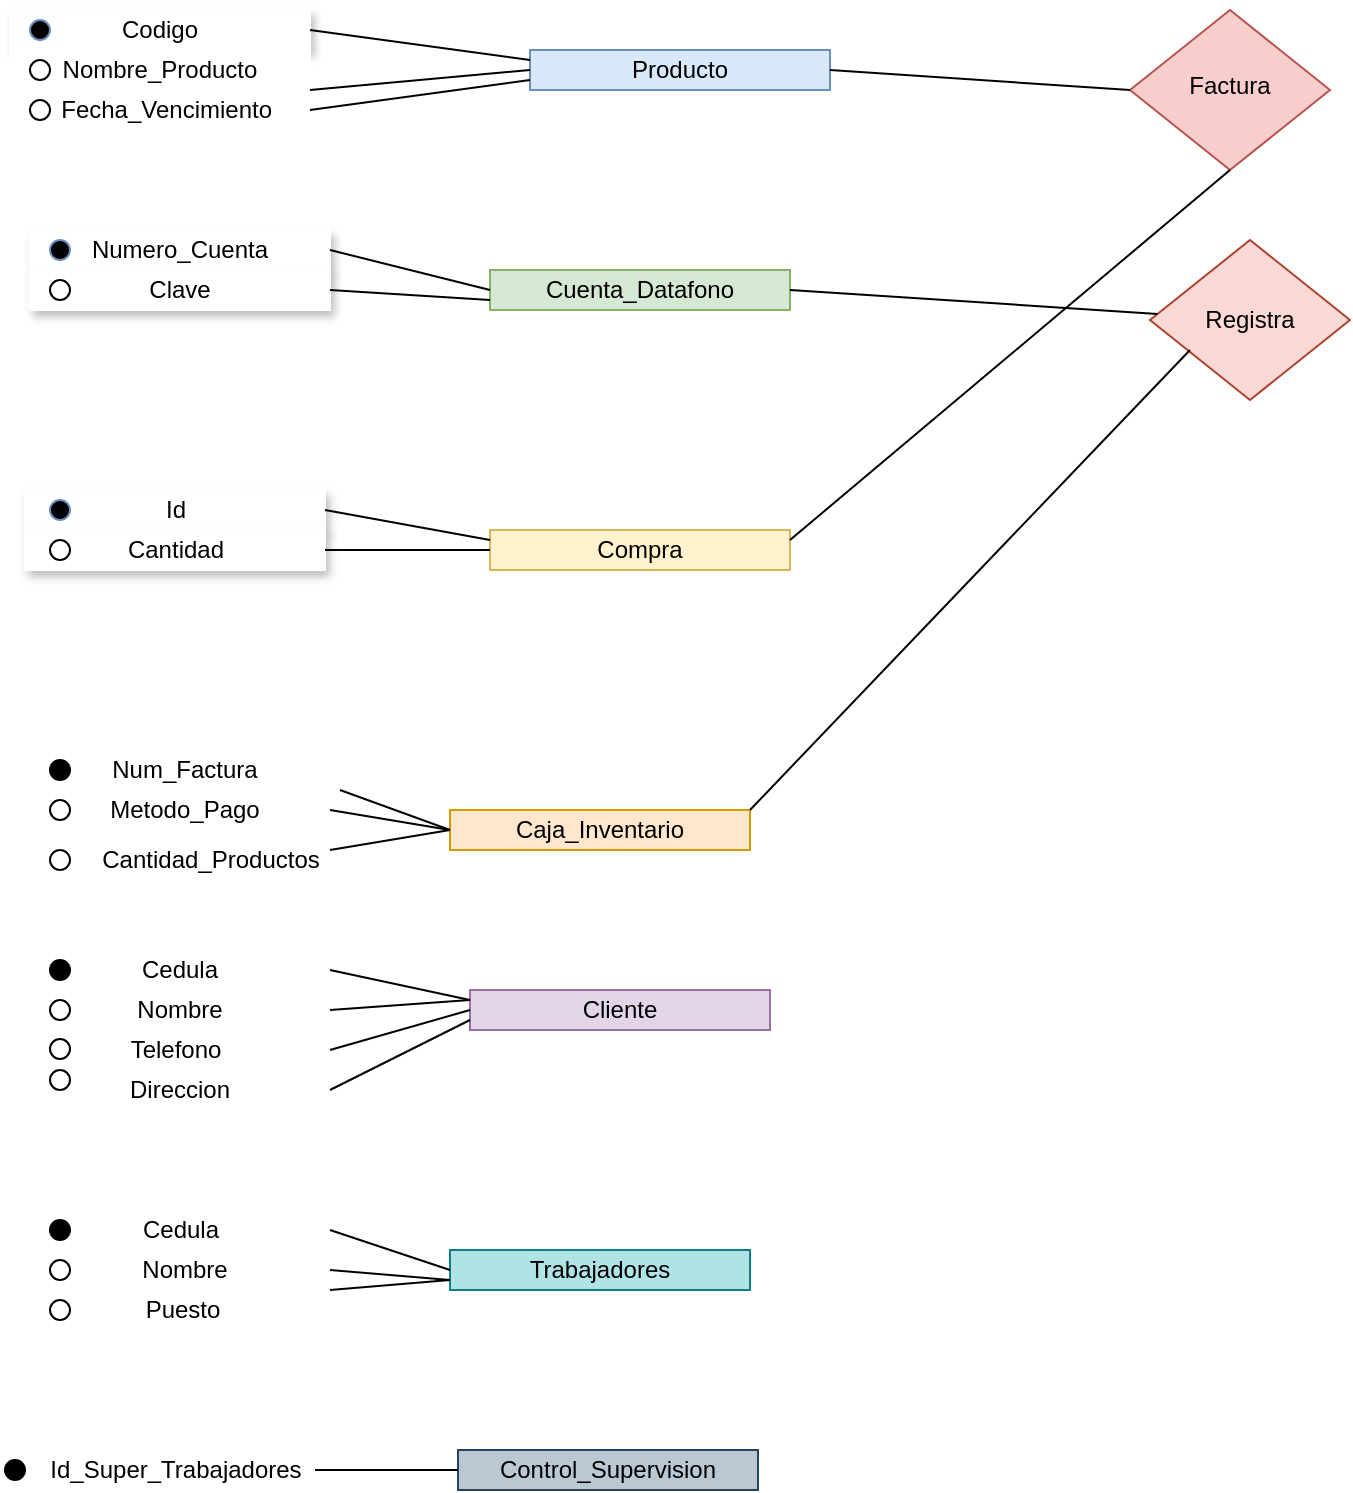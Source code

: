 <mxfile version="24.7.10">
  <diagram id="C5RBs43oDa-KdzZeNtuy" name="Page-1">
    <mxGraphModel dx="1002" dy="565" grid="1" gridSize="10" guides="1" tooltips="1" connect="1" arrows="0" fold="1" page="1" pageScale="1" pageWidth="827" pageHeight="1169" math="0" shadow="0">
      <root>
        <mxCell id="WIyWlLk6GJQsqaUBKTNV-0" />
        <mxCell id="WIyWlLk6GJQsqaUBKTNV-1" parent="WIyWlLk6GJQsqaUBKTNV-0" />
        <mxCell id="WIyWlLk6GJQsqaUBKTNV-6" value="Factura" style="rhombus;whiteSpace=wrap;html=1;shadow=0;fontFamily=Helvetica;fontSize=12;align=center;strokeWidth=1;spacing=6;spacingTop=-4;fillColor=#f8cecc;strokeColor=#b85450;" parent="WIyWlLk6GJQsqaUBKTNV-1" vertex="1">
          <mxGeometry x="600" y="60" width="100" height="80" as="geometry" />
        </mxCell>
        <mxCell id="PZxuuhjxXdaS_fTgw8sH-0" value="Producto" style="rounded=0;whiteSpace=wrap;html=1;fillColor=#dae8fc;strokeColor=#6c8ebf;" vertex="1" parent="WIyWlLk6GJQsqaUBKTNV-1">
          <mxGeometry x="300" y="80" width="150" height="20" as="geometry" />
        </mxCell>
        <mxCell id="PZxuuhjxXdaS_fTgw8sH-2" value="Codigo" style="rounded=0;whiteSpace=wrap;html=1;fillColor=#FFFFFF;shadow=1;strokeColor=#FFFFFF;" vertex="1" parent="WIyWlLk6GJQsqaUBKTNV-1">
          <mxGeometry x="40" y="60" width="150" height="20" as="geometry" />
        </mxCell>
        <mxCell id="PZxuuhjxXdaS_fTgw8sH-3" value="Nombre_Producto" style="rounded=0;whiteSpace=wrap;html=1;strokeColor=#FFFFFF;" vertex="1" parent="WIyWlLk6GJQsqaUBKTNV-1">
          <mxGeometry x="40" y="80" width="150" height="20" as="geometry" />
        </mxCell>
        <mxCell id="PZxuuhjxXdaS_fTgw8sH-4" value="&amp;nbsp; Fecha_Vencimiento" style="rounded=0;whiteSpace=wrap;html=1;strokeColor=#FFFFFF;" vertex="1" parent="WIyWlLk6GJQsqaUBKTNV-1">
          <mxGeometry x="40" y="100" width="150" height="20" as="geometry" />
        </mxCell>
        <mxCell id="PZxuuhjxXdaS_fTgw8sH-6" value="" style="endArrow=none;html=1;rounded=0;entryX=0;entryY=0.5;entryDx=0;entryDy=0;" edge="1" parent="WIyWlLk6GJQsqaUBKTNV-1" target="PZxuuhjxXdaS_fTgw8sH-0">
          <mxGeometry width="50" height="50" relative="1" as="geometry">
            <mxPoint x="190" y="100" as="sourcePoint" />
            <mxPoint x="240" y="50" as="targetPoint" />
          </mxGeometry>
        </mxCell>
        <mxCell id="PZxuuhjxXdaS_fTgw8sH-7" value="" style="endArrow=none;html=1;rounded=0;entryX=0;entryY=0.25;entryDx=0;entryDy=0;exitX=1;exitY=0.5;exitDx=0;exitDy=0;" edge="1" parent="WIyWlLk6GJQsqaUBKTNV-1" source="PZxuuhjxXdaS_fTgw8sH-2" target="PZxuuhjxXdaS_fTgw8sH-0">
          <mxGeometry width="50" height="50" relative="1" as="geometry">
            <mxPoint x="200" y="80" as="sourcePoint" />
            <mxPoint x="230" y="20" as="targetPoint" />
          </mxGeometry>
        </mxCell>
        <mxCell id="PZxuuhjxXdaS_fTgw8sH-8" value="" style="endArrow=none;html=1;rounded=0;entryX=0;entryY=0.75;entryDx=0;entryDy=0;" edge="1" parent="WIyWlLk6GJQsqaUBKTNV-1" target="PZxuuhjxXdaS_fTgw8sH-0">
          <mxGeometry width="50" height="50" relative="1" as="geometry">
            <mxPoint x="190" y="110" as="sourcePoint" />
            <mxPoint x="240" y="60" as="targetPoint" />
          </mxGeometry>
        </mxCell>
        <mxCell id="PZxuuhjxXdaS_fTgw8sH-9" value="Cuenta_Datafono" style="rounded=0;whiteSpace=wrap;html=1;fillColor=#d5e8d4;strokeColor=#82b366;" vertex="1" parent="WIyWlLk6GJQsqaUBKTNV-1">
          <mxGeometry x="280" y="190" width="150" height="20" as="geometry" />
        </mxCell>
        <mxCell id="PZxuuhjxXdaS_fTgw8sH-10" value="Numero_Cuenta" style="rounded=0;whiteSpace=wrap;html=1;fillColor=#FFFFFF;shadow=1;strokeColor=#FFFFFF;" vertex="1" parent="WIyWlLk6GJQsqaUBKTNV-1">
          <mxGeometry x="50" y="170" width="150" height="20" as="geometry" />
        </mxCell>
        <mxCell id="PZxuuhjxXdaS_fTgw8sH-11" value="Clave" style="rounded=0;whiteSpace=wrap;html=1;fillColor=#FFFFFF;shadow=1;strokeColor=#FFFFFF;" vertex="1" parent="WIyWlLk6GJQsqaUBKTNV-1">
          <mxGeometry x="50" y="190" width="150" height="20" as="geometry" />
        </mxCell>
        <mxCell id="PZxuuhjxXdaS_fTgw8sH-13" value="" style="endArrow=none;html=1;rounded=0;entryX=0;entryY=0.5;entryDx=0;entryDy=0;" edge="1" parent="WIyWlLk6GJQsqaUBKTNV-1" target="PZxuuhjxXdaS_fTgw8sH-9">
          <mxGeometry width="50" height="50" relative="1" as="geometry">
            <mxPoint x="200" y="180" as="sourcePoint" />
            <mxPoint x="250" y="130" as="targetPoint" />
          </mxGeometry>
        </mxCell>
        <mxCell id="PZxuuhjxXdaS_fTgw8sH-14" value="" style="endArrow=none;html=1;rounded=0;entryX=0;entryY=0.75;entryDx=0;entryDy=0;" edge="1" parent="WIyWlLk6GJQsqaUBKTNV-1" target="PZxuuhjxXdaS_fTgw8sH-9">
          <mxGeometry width="50" height="50" relative="1" as="geometry">
            <mxPoint x="200" y="200" as="sourcePoint" />
            <mxPoint x="250" y="150" as="targetPoint" />
          </mxGeometry>
        </mxCell>
        <mxCell id="PZxuuhjxXdaS_fTgw8sH-15" value="" style="endArrow=none;html=1;rounded=0;" edge="1" parent="WIyWlLk6GJQsqaUBKTNV-1">
          <mxGeometry width="50" height="50" relative="1" as="geometry">
            <mxPoint x="450" y="90" as="sourcePoint" />
            <mxPoint x="600" y="100" as="targetPoint" />
          </mxGeometry>
        </mxCell>
        <mxCell id="PZxuuhjxXdaS_fTgw8sH-16" value="Compra" style="rounded=0;whiteSpace=wrap;html=1;fillColor=#fff2cc;strokeColor=#d6b656;" vertex="1" parent="WIyWlLk6GJQsqaUBKTNV-1">
          <mxGeometry x="280" y="320" width="150" height="20" as="geometry" />
        </mxCell>
        <mxCell id="PZxuuhjxXdaS_fTgw8sH-18" value="Id" style="rounded=0;whiteSpace=wrap;html=1;fillColor=#FFFFFF;shadow=1;strokeColor=#FFFFFF;" vertex="1" parent="WIyWlLk6GJQsqaUBKTNV-1">
          <mxGeometry x="47.5" y="300" width="150" height="20" as="geometry" />
        </mxCell>
        <mxCell id="PZxuuhjxXdaS_fTgw8sH-23" value="Cantidad" style="rounded=0;whiteSpace=wrap;html=1;fillColor=#FFFFFF;shadow=1;strokeColor=#FFFFFF;" vertex="1" parent="WIyWlLk6GJQsqaUBKTNV-1">
          <mxGeometry x="47.5" y="320" width="150" height="20" as="geometry" />
        </mxCell>
        <mxCell id="PZxuuhjxXdaS_fTgw8sH-24" value="" style="endArrow=none;html=1;rounded=0;entryX=0;entryY=0.25;entryDx=0;entryDy=0;exitX=1;exitY=0.5;exitDx=0;exitDy=0;" edge="1" parent="WIyWlLk6GJQsqaUBKTNV-1" source="PZxuuhjxXdaS_fTgw8sH-18" target="PZxuuhjxXdaS_fTgw8sH-16">
          <mxGeometry width="50" height="50" relative="1" as="geometry">
            <mxPoint x="200" y="280" as="sourcePoint" />
            <mxPoint x="270" y="290" as="targetPoint" />
          </mxGeometry>
        </mxCell>
        <mxCell id="PZxuuhjxXdaS_fTgw8sH-25" value="" style="endArrow=none;html=1;rounded=0;entryX=0;entryY=0.5;entryDx=0;entryDy=0;exitX=1;exitY=0.5;exitDx=0;exitDy=0;" edge="1" parent="WIyWlLk6GJQsqaUBKTNV-1" source="PZxuuhjxXdaS_fTgw8sH-23" target="PZxuuhjxXdaS_fTgw8sH-16">
          <mxGeometry width="50" height="50" relative="1" as="geometry">
            <mxPoint x="200" y="315" as="sourcePoint" />
            <mxPoint x="280" y="345" as="targetPoint" />
          </mxGeometry>
        </mxCell>
        <mxCell id="PZxuuhjxXdaS_fTgw8sH-31" value="" style="endArrow=none;html=1;rounded=0;exitX=1;exitY=0.25;exitDx=0;exitDy=0;entryX=0.5;entryY=1;entryDx=0;entryDy=0;" edge="1" parent="WIyWlLk6GJQsqaUBKTNV-1" source="PZxuuhjxXdaS_fTgw8sH-16" target="WIyWlLk6GJQsqaUBKTNV-6">
          <mxGeometry width="50" height="50" relative="1" as="geometry">
            <mxPoint x="600" y="180" as="sourcePoint" />
            <mxPoint x="650" y="130" as="targetPoint" />
          </mxGeometry>
        </mxCell>
        <mxCell id="PZxuuhjxXdaS_fTgw8sH-32" value="" style="ellipse;whiteSpace=wrap;html=1;aspect=fixed;fillColor=#000000;strokeColor=#6c8ebf;" vertex="1" parent="WIyWlLk6GJQsqaUBKTNV-1">
          <mxGeometry x="50" y="65" width="10" height="10" as="geometry" />
        </mxCell>
        <mxCell id="PZxuuhjxXdaS_fTgw8sH-36" value="" style="ellipse;whiteSpace=wrap;html=1;aspect=fixed;" vertex="1" parent="WIyWlLk6GJQsqaUBKTNV-1">
          <mxGeometry x="50" y="85" width="10" height="10" as="geometry" />
        </mxCell>
        <mxCell id="PZxuuhjxXdaS_fTgw8sH-37" value="" style="ellipse;whiteSpace=wrap;html=1;aspect=fixed;" vertex="1" parent="WIyWlLk6GJQsqaUBKTNV-1">
          <mxGeometry x="50" y="105" width="10" height="10" as="geometry" />
        </mxCell>
        <mxCell id="PZxuuhjxXdaS_fTgw8sH-41" value="" style="ellipse;whiteSpace=wrap;html=1;aspect=fixed;fillColor=#000000;strokeColor=#6c8ebf;" vertex="1" parent="WIyWlLk6GJQsqaUBKTNV-1">
          <mxGeometry x="60" y="175" width="10" height="10" as="geometry" />
        </mxCell>
        <mxCell id="PZxuuhjxXdaS_fTgw8sH-51" value="" style="ellipse;whiteSpace=wrap;html=1;aspect=fixed;" vertex="1" parent="WIyWlLk6GJQsqaUBKTNV-1">
          <mxGeometry x="60" y="195" width="10" height="10" as="geometry" />
        </mxCell>
        <mxCell id="PZxuuhjxXdaS_fTgw8sH-52" value="" style="ellipse;whiteSpace=wrap;html=1;aspect=fixed;fillColor=#000000;strokeColor=#6c8ebf;" vertex="1" parent="WIyWlLk6GJQsqaUBKTNV-1">
          <mxGeometry x="60" y="305" width="10" height="10" as="geometry" />
        </mxCell>
        <mxCell id="PZxuuhjxXdaS_fTgw8sH-61" value="" style="ellipse;whiteSpace=wrap;html=1;aspect=fixed;" vertex="1" parent="WIyWlLk6GJQsqaUBKTNV-1">
          <mxGeometry x="60" y="325" width="10" height="10" as="geometry" />
        </mxCell>
        <mxCell id="PZxuuhjxXdaS_fTgw8sH-63" value="Caja_Inventario" style="rounded=0;whiteSpace=wrap;html=1;fillColor=#ffe6cc;strokeColor=#d79b00;" vertex="1" parent="WIyWlLk6GJQsqaUBKTNV-1">
          <mxGeometry x="260" y="460" width="150" height="20" as="geometry" />
        </mxCell>
        <mxCell id="PZxuuhjxXdaS_fTgw8sH-64" value="Num_Factura" style="rounded=0;whiteSpace=wrap;html=1;fillColor=#FFFFFF;strokeColor=#FFFFFF;" vertex="1" parent="WIyWlLk6GJQsqaUBKTNV-1">
          <mxGeometry x="50" y="430" width="155" height="20" as="geometry" />
        </mxCell>
        <mxCell id="PZxuuhjxXdaS_fTgw8sH-65" value="Metodo_Pago" style="rounded=0;whiteSpace=wrap;html=1;fillColor=#FFFFFF;strokeColor=#FFFFFF;" vertex="1" parent="WIyWlLk6GJQsqaUBKTNV-1">
          <mxGeometry x="50" y="450" width="155" height="20" as="geometry" />
        </mxCell>
        <mxCell id="PZxuuhjxXdaS_fTgw8sH-67" value="&amp;nbsp; &amp;nbsp; &amp;nbsp; &amp;nbsp; &amp;nbsp;Cantidad_Productos&lt;span style=&quot;text-wrap: nowrap; color: rgba(0, 0, 0, 0); font-family: monospace; font-size: 0px; text-align: start;&quot;&gt;%3CmxGraphModel%3E%3Croot%3E%3CmxCell%20id%3D%220%22%2F%3E%3CmxCell%20id%3D%221%22%20parent%3D%220%22%2F%3E%3CmxCell%20id%3D%222%22%20value%3D%22Id_Tarjeta%22%20style%3D%22rounded%3D0%3BwhiteSpace%3Dwrap%3Bhtml%3D1%3BfillColor%3D%23FFFFFF%3BstrokeColor%3D%23FFFFFF%3B%22%20vertex%3D%221%22%20parent%3D%221%22%3E%3CmxGeometry%20x%3D%2247.5%22%20y%3D%22470%22%20width%3D%22155%22%20height%3D%2220%22%20as%3D%22geometry%22%2F%3E%3C%2FmxCell%3E%3C%2Froot%3E%3C%2FmxGraphModel%3E&lt;/span&gt;" style="rounded=0;whiteSpace=wrap;html=1;fillColor=#FFFFFF;strokeColor=#FFFFFF;" vertex="1" parent="WIyWlLk6GJQsqaUBKTNV-1">
          <mxGeometry x="47.5" y="475" width="155" height="20" as="geometry" />
        </mxCell>
        <mxCell id="PZxuuhjxXdaS_fTgw8sH-69" value="" style="endArrow=none;html=1;rounded=0;entryX=0;entryY=0.5;entryDx=0;entryDy=0;exitX=1;exitY=0;exitDx=0;exitDy=0;" edge="1" parent="WIyWlLk6GJQsqaUBKTNV-1" source="PZxuuhjxXdaS_fTgw8sH-65" target="PZxuuhjxXdaS_fTgw8sH-63">
          <mxGeometry width="50" height="50" relative="1" as="geometry">
            <mxPoint x="200" y="440" as="sourcePoint" />
            <mxPoint x="250" y="400" as="targetPoint" />
          </mxGeometry>
        </mxCell>
        <mxCell id="PZxuuhjxXdaS_fTgw8sH-70" value="" style="endArrow=none;html=1;rounded=0;entryX=0;entryY=0.5;entryDx=0;entryDy=0;" edge="1" parent="WIyWlLk6GJQsqaUBKTNV-1" target="PZxuuhjxXdaS_fTgw8sH-63">
          <mxGeometry width="50" height="50" relative="1" as="geometry">
            <mxPoint x="200" y="460" as="sourcePoint" />
            <mxPoint x="250" y="410" as="targetPoint" />
          </mxGeometry>
        </mxCell>
        <mxCell id="PZxuuhjxXdaS_fTgw8sH-71" value="" style="endArrow=none;html=1;rounded=0;entryX=0;entryY=0.5;entryDx=0;entryDy=0;" edge="1" parent="WIyWlLk6GJQsqaUBKTNV-1" target="PZxuuhjxXdaS_fTgw8sH-63">
          <mxGeometry width="50" height="50" relative="1" as="geometry">
            <mxPoint x="200" y="480" as="sourcePoint" />
            <mxPoint x="280" y="460" as="targetPoint" />
          </mxGeometry>
        </mxCell>
        <mxCell id="PZxuuhjxXdaS_fTgw8sH-74" value="Cliente" style="rounded=0;whiteSpace=wrap;html=1;fillColor=#e1d5e7;strokeColor=#9673a6;" vertex="1" parent="WIyWlLk6GJQsqaUBKTNV-1">
          <mxGeometry x="270" y="550" width="150" height="20" as="geometry" />
        </mxCell>
        <mxCell id="PZxuuhjxXdaS_fTgw8sH-75" value="Cedula" style="rounded=0;whiteSpace=wrap;html=1;strokeColor=#FFFFFF;" vertex="1" parent="WIyWlLk6GJQsqaUBKTNV-1">
          <mxGeometry x="50" y="530" width="150" height="20" as="geometry" />
        </mxCell>
        <mxCell id="PZxuuhjxXdaS_fTgw8sH-76" value="Nombre" style="rounded=0;whiteSpace=wrap;html=1;strokeColor=#FFFFFF;" vertex="1" parent="WIyWlLk6GJQsqaUBKTNV-1">
          <mxGeometry x="50" y="550" width="150" height="20" as="geometry" />
        </mxCell>
        <mxCell id="PZxuuhjxXdaS_fTgw8sH-77" value="Telefono" style="rounded=0;whiteSpace=wrap;html=1;strokeColor=#FFFFFF;" vertex="1" parent="WIyWlLk6GJQsqaUBKTNV-1">
          <mxGeometry x="47.5" y="570" width="150" height="20" as="geometry" />
        </mxCell>
        <mxCell id="PZxuuhjxXdaS_fTgw8sH-78" value="Direccion" style="rounded=0;whiteSpace=wrap;html=1;strokeColor=#FFFFFF;" vertex="1" parent="WIyWlLk6GJQsqaUBKTNV-1">
          <mxGeometry x="50" y="590" width="150" height="20" as="geometry" />
        </mxCell>
        <mxCell id="PZxuuhjxXdaS_fTgw8sH-79" value="" style="endArrow=none;html=1;rounded=0;entryX=0;entryY=0.25;entryDx=0;entryDy=0;" edge="1" parent="WIyWlLk6GJQsqaUBKTNV-1" target="PZxuuhjxXdaS_fTgw8sH-74">
          <mxGeometry width="50" height="50" relative="1" as="geometry">
            <mxPoint x="200" y="540" as="sourcePoint" />
            <mxPoint x="290" y="565" as="targetPoint" />
          </mxGeometry>
        </mxCell>
        <mxCell id="PZxuuhjxXdaS_fTgw8sH-80" value="" style="endArrow=none;html=1;rounded=0;entryX=0;entryY=0.25;entryDx=0;entryDy=0;" edge="1" parent="WIyWlLk6GJQsqaUBKTNV-1" target="PZxuuhjxXdaS_fTgw8sH-74">
          <mxGeometry width="50" height="50" relative="1" as="geometry">
            <mxPoint x="200" y="560" as="sourcePoint" />
            <mxPoint x="290" y="565" as="targetPoint" />
          </mxGeometry>
        </mxCell>
        <mxCell id="PZxuuhjxXdaS_fTgw8sH-81" value="" style="endArrow=none;html=1;rounded=0;entryX=0;entryY=0.5;entryDx=0;entryDy=0;" edge="1" parent="WIyWlLk6GJQsqaUBKTNV-1" target="PZxuuhjxXdaS_fTgw8sH-74">
          <mxGeometry width="50" height="50" relative="1" as="geometry">
            <mxPoint x="200" y="580" as="sourcePoint" />
            <mxPoint x="290" y="565" as="targetPoint" />
          </mxGeometry>
        </mxCell>
        <mxCell id="PZxuuhjxXdaS_fTgw8sH-82" value="" style="endArrow=none;html=1;rounded=0;entryX=0;entryY=0.75;entryDx=0;entryDy=0;exitX=1;exitY=0.5;exitDx=0;exitDy=0;" edge="1" parent="WIyWlLk6GJQsqaUBKTNV-1" source="PZxuuhjxXdaS_fTgw8sH-78" target="PZxuuhjxXdaS_fTgw8sH-74">
          <mxGeometry width="50" height="50" relative="1" as="geometry">
            <mxPoint x="190" y="605" as="sourcePoint" />
            <mxPoint x="290" y="565" as="targetPoint" />
          </mxGeometry>
        </mxCell>
        <mxCell id="PZxuuhjxXdaS_fTgw8sH-83" value="&lt;span style=&quot;color: rgba(0, 0, 0, 0); font-family: monospace; font-size: 0px; text-align: start; text-wrap: nowrap;&quot;&gt;%3CmxGraphModel%3E%3Croot%3E%3CmxCell%20id%3D%220%22%2F%3E%3CmxCell%20id%3D%221%22%20parent%3D%220%22%2F%3E%3CmxCell%20id%3D%222%22%20value%3D%22%22%20style%3D%22ellipse%3BwhiteSpace%3Dwrap%3Bhtml%3D1%3Baspect%3Dfixed%3BfillColor%3D%23000000%3B%22%20vertex%3D%221%22%20parent%3D%221%22%3E%3CmxGeometry%20x%3D%2260%22%20y%3D%22435%22%20width%3D%2210%22%20height%3D%2210%22%20as%3D%22geometry%22%2F%3E%3C%2FmxCell%3E%3C%2Froot%3E%3C%2FmxGraphModel%3E&lt;/span&gt;" style="ellipse;whiteSpace=wrap;html=1;aspect=fixed;fillColor=#000000;" vertex="1" parent="WIyWlLk6GJQsqaUBKTNV-1">
          <mxGeometry x="60" y="435" width="10" height="10" as="geometry" />
        </mxCell>
        <mxCell id="PZxuuhjxXdaS_fTgw8sH-84" value="&lt;span style=&quot;color: rgba(0, 0, 0, 0); font-family: monospace; font-size: 0px; text-align: start; text-wrap: nowrap;&quot;&gt;%3CmxGraphModel%3E%3Croot%3E%3CmxCell%20id%3D%220%22%2F%3E%3CmxCell%20id%3D%221%22%20parent%3D%220%22%2F%3E%3CmxCell%20id%3D%222%22%20value%3D%22%22%20style%3D%22ellipse%3BwhiteSpace%3Dwrap%3Bhtml%3D1%3Baspect%3Dfixed%3BfillColor%3D%23000000%3B%22%20vertex%3D%221%22%20parent%3D%221%22%3E%3CmxGeometry%20x%3D%2260%22%20y%3D%22435%22%20width%3D%2210%22%20height%3D%2210%22%20as%3D%22geometry%22%2F%3E%3C%2FmxCell%3E%3C%2Froot%3E%3C%2FmxGraphModel%3E&lt;/span&gt;" style="ellipse;whiteSpace=wrap;html=1;aspect=fixed;" vertex="1" parent="WIyWlLk6GJQsqaUBKTNV-1">
          <mxGeometry x="60" y="455" width="10" height="10" as="geometry" />
        </mxCell>
        <mxCell id="PZxuuhjxXdaS_fTgw8sH-86" value="&lt;span style=&quot;color: rgba(0, 0, 0, 0); font-family: monospace; font-size: 0px; text-align: start; text-wrap: nowrap;&quot;&gt;%3CmxGraphModel%3E%3Croot%3E%3CmxCell%20id%3D%220%22%2F%3E%3CmxCell%20id%3D%221%22%20parent%3D%220%22%2F%3E%3CmxCell%20id%3D%222%22%20value%3D%22%22%20style%3D%22ellipse%3BwhiteSpace%3Dwrap%3Bhtml%3D1%3Baspect%3Dfixed%3BfillColor%3D%23000000%3B%22%20vertex%3D%221%22%20parent%3D%221%22%3E%3CmxGeometry%20x%3D%2260%22%20y%3D%22435%22%20width%3D%2210%22%20height%3D%2210%22%20as%3D%22geometry%22%2F%3E%3C%2FmxCell%3E%3C%2Froot%3E%3C%2FmxGraphModel%3E&lt;/span&gt;" style="ellipse;whiteSpace=wrap;html=1;aspect=fixed;" vertex="1" parent="WIyWlLk6GJQsqaUBKTNV-1">
          <mxGeometry x="60" y="480" width="10" height="10" as="geometry" />
        </mxCell>
        <mxCell id="PZxuuhjxXdaS_fTgw8sH-96" value="" style="ellipse;whiteSpace=wrap;html=1;aspect=fixed;strokeColor=#000000;fillColor=#000000;" vertex="1" parent="WIyWlLk6GJQsqaUBKTNV-1">
          <mxGeometry x="60" y="535" width="10" height="10" as="geometry" />
        </mxCell>
        <mxCell id="PZxuuhjxXdaS_fTgw8sH-98" value="" style="ellipse;whiteSpace=wrap;html=1;aspect=fixed;strokeColor=#000000;fillColor=#ffffff;" vertex="1" parent="WIyWlLk6GJQsqaUBKTNV-1">
          <mxGeometry x="60" y="555" width="10" height="10" as="geometry" />
        </mxCell>
        <mxCell id="PZxuuhjxXdaS_fTgw8sH-99" value="" style="ellipse;whiteSpace=wrap;html=1;aspect=fixed;strokeColor=#000000;fillColor=#ffffff;" vertex="1" parent="WIyWlLk6GJQsqaUBKTNV-1">
          <mxGeometry x="60" y="574.5" width="10" height="10" as="geometry" />
        </mxCell>
        <mxCell id="PZxuuhjxXdaS_fTgw8sH-100" value="" style="ellipse;whiteSpace=wrap;html=1;aspect=fixed;strokeColor=#000000;fillColor=#ffffff;" vertex="1" parent="WIyWlLk6GJQsqaUBKTNV-1">
          <mxGeometry x="60" y="590" width="10" height="10" as="geometry" />
        </mxCell>
        <mxCell id="PZxuuhjxXdaS_fTgw8sH-101" value="Cedula" style="rounded=0;whiteSpace=wrap;html=1;strokeColor=#FFFFFF;" vertex="1" parent="WIyWlLk6GJQsqaUBKTNV-1">
          <mxGeometry x="51.5" y="660" width="147" height="20" as="geometry" />
        </mxCell>
        <mxCell id="PZxuuhjxXdaS_fTgw8sH-102" value="Nombre" style="rounded=0;whiteSpace=wrap;html=1;strokeColor=#FFFFFF;" vertex="1" parent="WIyWlLk6GJQsqaUBKTNV-1">
          <mxGeometry x="54" y="680" width="147" height="20" as="geometry" />
        </mxCell>
        <mxCell id="PZxuuhjxXdaS_fTgw8sH-103" value="Puesto" style="rounded=0;whiteSpace=wrap;html=1;strokeColor=#FFFFFF;" vertex="1" parent="WIyWlLk6GJQsqaUBKTNV-1">
          <mxGeometry x="53" y="700" width="147" height="20" as="geometry" />
        </mxCell>
        <mxCell id="PZxuuhjxXdaS_fTgw8sH-104" value="Trabajadores" style="rounded=0;whiteSpace=wrap;html=1;fillColor=#b0e3e6;strokeColor=#0e8088;" vertex="1" parent="WIyWlLk6GJQsqaUBKTNV-1">
          <mxGeometry x="260" y="680" width="150" height="20" as="geometry" />
        </mxCell>
        <mxCell id="PZxuuhjxXdaS_fTgw8sH-105" value="" style="endArrow=none;html=1;rounded=0;entryX=0;entryY=0.5;entryDx=0;entryDy=0;" edge="1" parent="WIyWlLk6GJQsqaUBKTNV-1" target="PZxuuhjxXdaS_fTgw8sH-104">
          <mxGeometry width="50" height="50" relative="1" as="geometry">
            <mxPoint x="200" y="670" as="sourcePoint" />
            <mxPoint x="260" y="680" as="targetPoint" />
          </mxGeometry>
        </mxCell>
        <mxCell id="PZxuuhjxXdaS_fTgw8sH-106" value="" style="endArrow=none;html=1;rounded=0;entryX=0;entryY=0.75;entryDx=0;entryDy=0;" edge="1" parent="WIyWlLk6GJQsqaUBKTNV-1" target="PZxuuhjxXdaS_fTgw8sH-104">
          <mxGeometry width="50" height="50" relative="1" as="geometry">
            <mxPoint x="200" y="690" as="sourcePoint" />
            <mxPoint x="250" y="640" as="targetPoint" />
          </mxGeometry>
        </mxCell>
        <mxCell id="PZxuuhjxXdaS_fTgw8sH-107" value="" style="endArrow=none;html=1;rounded=0;entryX=0;entryY=0.75;entryDx=0;entryDy=0;" edge="1" parent="WIyWlLk6GJQsqaUBKTNV-1" target="PZxuuhjxXdaS_fTgw8sH-104">
          <mxGeometry width="50" height="50" relative="1" as="geometry">
            <mxPoint x="200" y="700" as="sourcePoint" />
            <mxPoint x="250" y="650" as="targetPoint" />
          </mxGeometry>
        </mxCell>
        <mxCell id="PZxuuhjxXdaS_fTgw8sH-108" value="" style="ellipse;whiteSpace=wrap;html=1;aspect=fixed;fillColor=#000000;" vertex="1" parent="WIyWlLk6GJQsqaUBKTNV-1">
          <mxGeometry x="60" y="665" width="10" height="10" as="geometry" />
        </mxCell>
        <mxCell id="PZxuuhjxXdaS_fTgw8sH-110" value="" style="ellipse;whiteSpace=wrap;html=1;aspect=fixed;" vertex="1" parent="WIyWlLk6GJQsqaUBKTNV-1">
          <mxGeometry x="60" y="685" width="10" height="10" as="geometry" />
        </mxCell>
        <mxCell id="PZxuuhjxXdaS_fTgw8sH-111" value="" style="ellipse;whiteSpace=wrap;html=1;aspect=fixed;" vertex="1" parent="WIyWlLk6GJQsqaUBKTNV-1">
          <mxGeometry x="60" y="705" width="10" height="10" as="geometry" />
        </mxCell>
        <mxCell id="PZxuuhjxXdaS_fTgw8sH-117" value="Control_Supervision" style="rounded=0;whiteSpace=wrap;html=1;fillColor=#bac8d3;strokeColor=#23445d;" vertex="1" parent="WIyWlLk6GJQsqaUBKTNV-1">
          <mxGeometry x="264" y="780" width="150" height="20" as="geometry" />
        </mxCell>
        <mxCell id="PZxuuhjxXdaS_fTgw8sH-118" value="Id_Super_Trabajadores" style="rounded=0;whiteSpace=wrap;html=1;fillColor=default;strokeColor=#FFFFFF;" vertex="1" parent="WIyWlLk6GJQsqaUBKTNV-1">
          <mxGeometry x="52.5" y="780" width="140" height="20" as="geometry" />
        </mxCell>
        <mxCell id="PZxuuhjxXdaS_fTgw8sH-119" value="" style="endArrow=none;html=1;rounded=0;entryX=0;entryY=0.5;entryDx=0;entryDy=0;exitX=1;exitY=0.5;exitDx=0;exitDy=0;" edge="1" parent="WIyWlLk6GJQsqaUBKTNV-1" source="PZxuuhjxXdaS_fTgw8sH-118" target="PZxuuhjxXdaS_fTgw8sH-117">
          <mxGeometry width="50" height="50" relative="1" as="geometry">
            <mxPoint x="200" y="770" as="sourcePoint" />
            <mxPoint x="250" y="720" as="targetPoint" />
          </mxGeometry>
        </mxCell>
        <mxCell id="PZxuuhjxXdaS_fTgw8sH-120" value="" style="ellipse;whiteSpace=wrap;html=1;aspect=fixed;fillColor=#000000;" vertex="1" parent="WIyWlLk6GJQsqaUBKTNV-1">
          <mxGeometry x="37.5" y="785" width="10" height="10" as="geometry" />
        </mxCell>
        <mxCell id="PZxuuhjxXdaS_fTgw8sH-122" value="Registra" style="rhombus;whiteSpace=wrap;html=1;fillColor=#fad9d5;strokeColor=#ae4132;" vertex="1" parent="WIyWlLk6GJQsqaUBKTNV-1">
          <mxGeometry x="610" y="175" width="100" height="80" as="geometry" />
        </mxCell>
        <mxCell id="PZxuuhjxXdaS_fTgw8sH-123" value="" style="endArrow=none;html=1;rounded=0;" edge="1" parent="WIyWlLk6GJQsqaUBKTNV-1" target="PZxuuhjxXdaS_fTgw8sH-122">
          <mxGeometry width="50" height="50" relative="1" as="geometry">
            <mxPoint x="430" y="200" as="sourcePoint" />
            <mxPoint x="480" y="150" as="targetPoint" />
          </mxGeometry>
        </mxCell>
        <mxCell id="PZxuuhjxXdaS_fTgw8sH-124" value="" style="endArrow=none;html=1;rounded=0;exitX=1;exitY=0;exitDx=0;exitDy=0;" edge="1" parent="WIyWlLk6GJQsqaUBKTNV-1" source="PZxuuhjxXdaS_fTgw8sH-63">
          <mxGeometry width="50" height="50" relative="1" as="geometry">
            <mxPoint x="580" y="280" as="sourcePoint" />
            <mxPoint x="630" y="230" as="targetPoint" />
          </mxGeometry>
        </mxCell>
      </root>
    </mxGraphModel>
  </diagram>
</mxfile>
